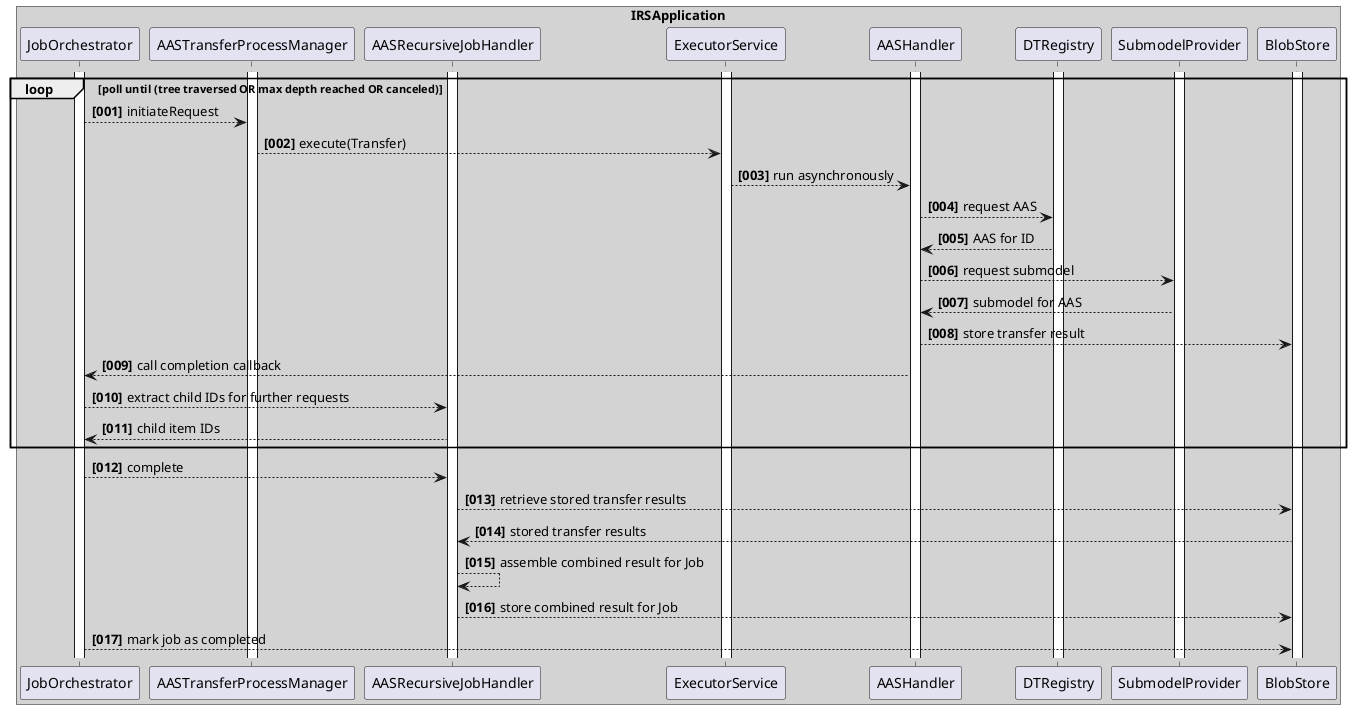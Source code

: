 @startuml
skinparam shadowing false
autonumber "<b>[000]"

box "IRSApplication" #LightGrey
participant JobOrchestrator
activate JobOrchestrator
participant AASTransferProcessManager
activate AASTransferProcessManager
participant AASRecursiveJobHandler
activate AASRecursiveJobHandler
participant ExecutorService
activate ExecutorService
participant AASHandler
activate AASHandler
participant DTRegistry
activate DTRegistry
participant SubmodelProvider
activate SubmodelProvider
participant BlobStore
activate BlobStore

loop poll until (tree traversed OR max depth reached OR canceled)
    JobOrchestrator --> AASTransferProcessManager : initiateRequest
    AASTransferProcessManager --> ExecutorService : execute(Transfer)
    ExecutorService --> AASHandler : run asynchronously
    AASHandler --> DTRegistry : request AAS
    DTRegistry --> AASHandler : AAS for ID
    AASHandler --> SubmodelProvider : request submodel
    SubmodelProvider --> AASHandler : submodel for AAS
    AASHandler --> BlobStore : store transfer result
    AASHandler --> JobOrchestrator : call completion callback
    JobOrchestrator --> AASRecursiveJobHandler : extract child IDs for further requests
    AASRecursiveJobHandler --> JobOrchestrator : child item IDs
end loop

JobOrchestrator --> AASRecursiveJobHandler : complete
AASRecursiveJobHandler --> BlobStore : retrieve stored transfer results
BlobStore --> AASRecursiveJobHandler : stored transfer results
AASRecursiveJobHandler --> AASRecursiveJobHandler : assemble combined result for Job
AASRecursiveJobHandler -->  BlobStore : store combined result for Job
JobOrchestrator -->  BlobStore : mark job as completed
@enduml